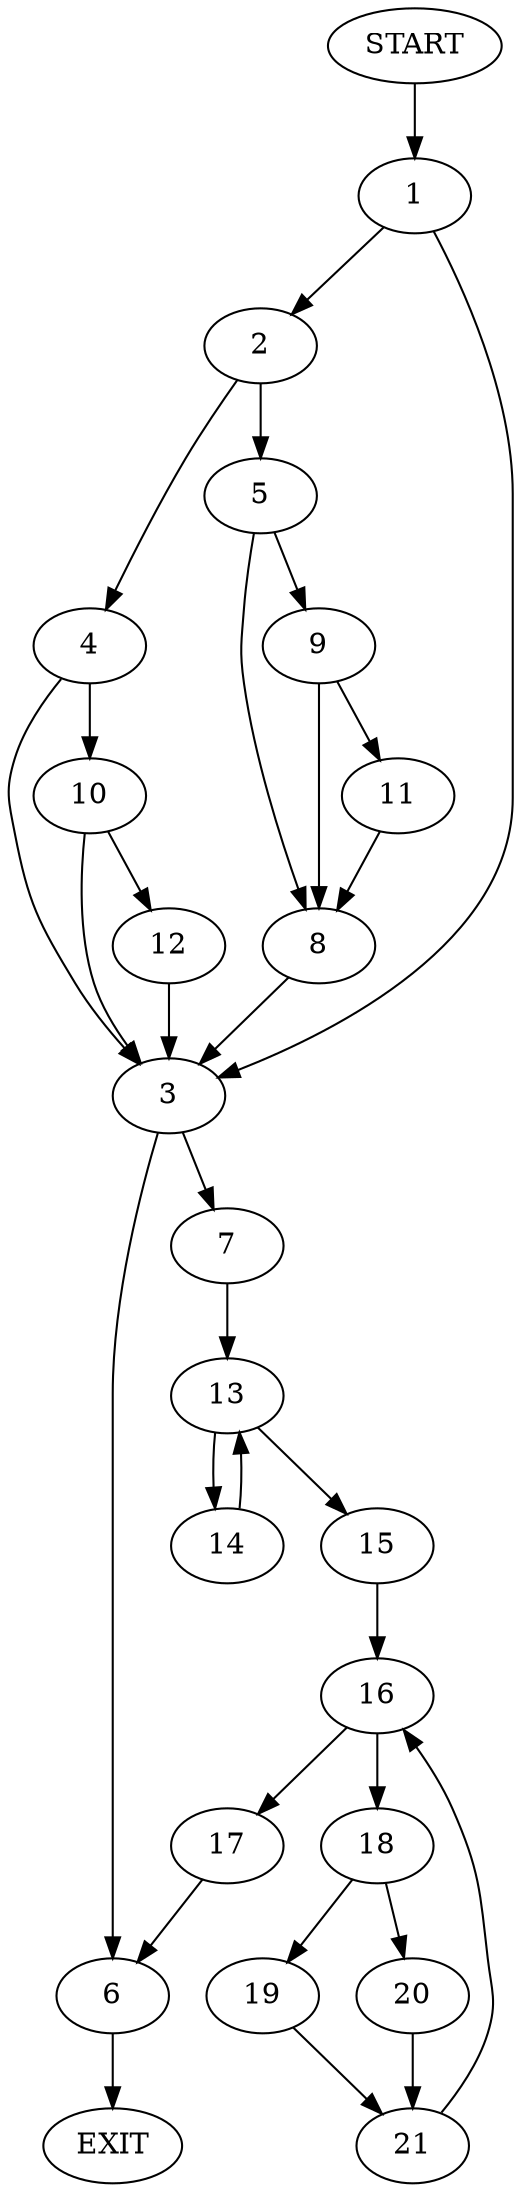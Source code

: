 digraph {
0 [label="START"]
22 [label="EXIT"]
0 -> 1
1 -> 2
1 -> 3
2 -> 4
2 -> 5
3 -> 6
3 -> 7
5 -> 8
5 -> 9
4 -> 10
4 -> 3
8 -> 3
9 -> 8
9 -> 11
11 -> 8
10 -> 12
10 -> 3
12 -> 3
7 -> 13
6 -> 22
13 -> 14
13 -> 15
14 -> 13
15 -> 16
16 -> 17
16 -> 18
17 -> 6
18 -> 19
18 -> 20
19 -> 21
20 -> 21
21 -> 16
}
